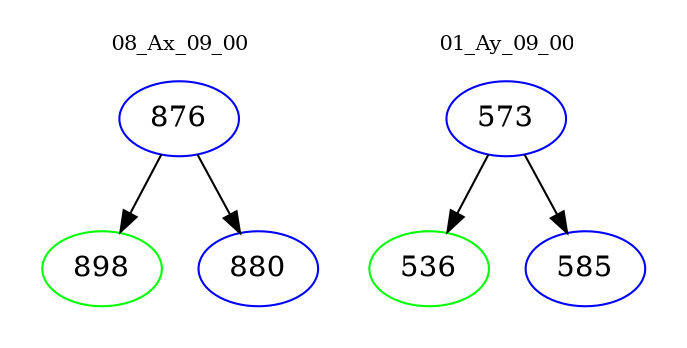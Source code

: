digraph{
subgraph cluster_0 {
color = white
label = "08_Ax_09_00";
fontsize=10;
T0_876 [label="876", color="blue"]
T0_876 -> T0_898 [color="black"]
T0_898 [label="898", color="green"]
T0_876 -> T0_880 [color="black"]
T0_880 [label="880", color="blue"]
}
subgraph cluster_1 {
color = white
label = "01_Ay_09_00";
fontsize=10;
T1_573 [label="573", color="blue"]
T1_573 -> T1_536 [color="black"]
T1_536 [label="536", color="green"]
T1_573 -> T1_585 [color="black"]
T1_585 [label="585", color="blue"]
}
}
